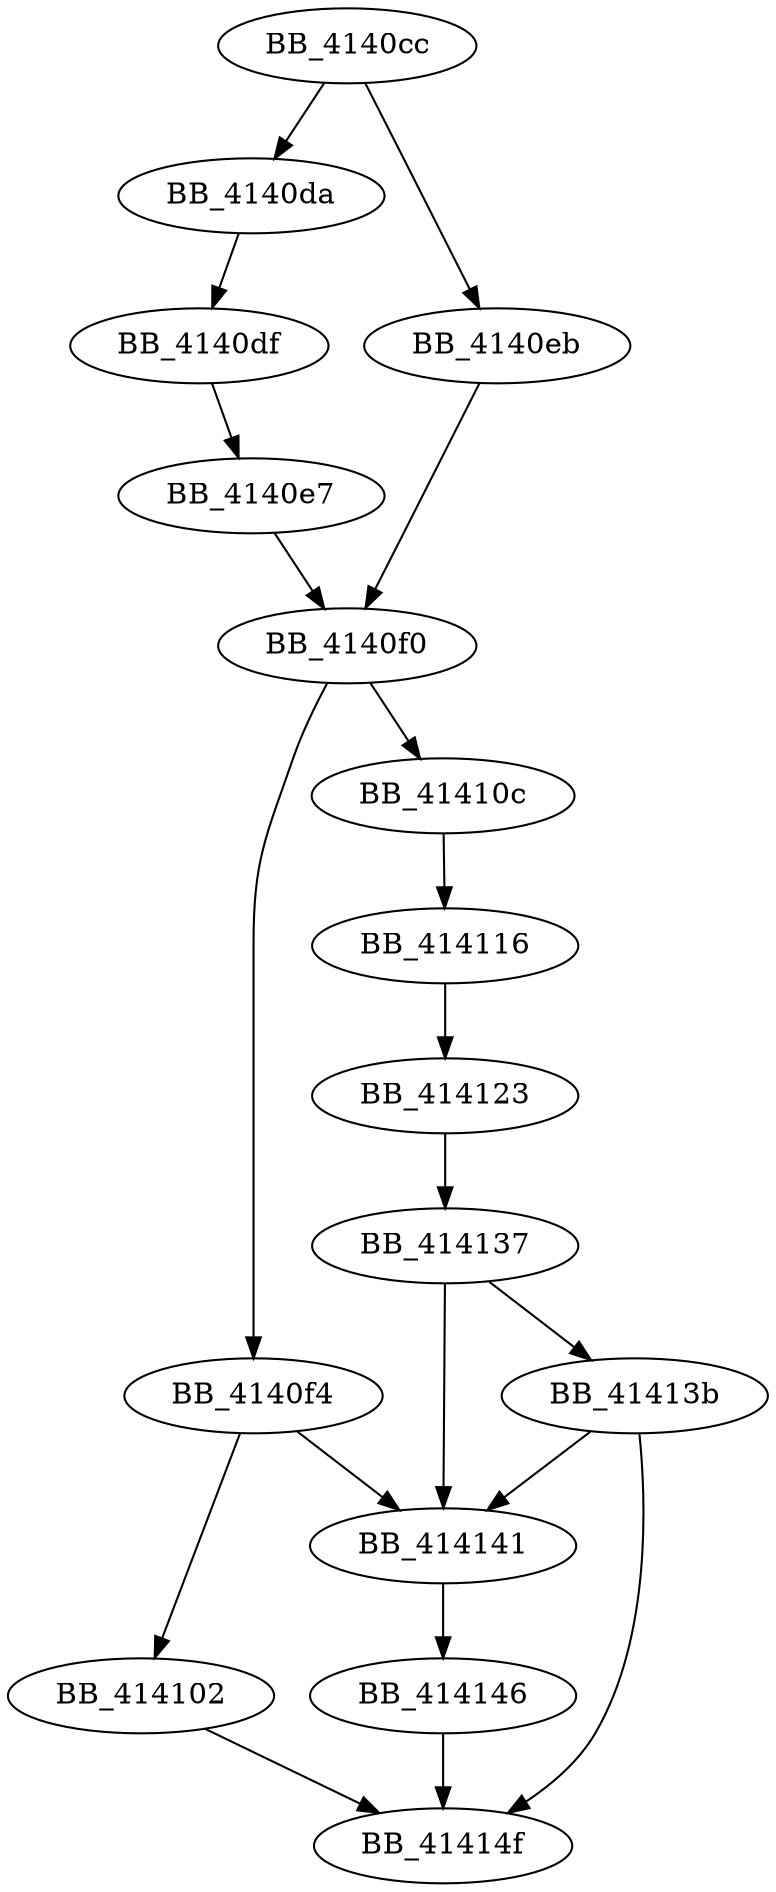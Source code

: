 DiGraph __Wcrtomb{
BB_4140cc->BB_4140da
BB_4140cc->BB_4140eb
BB_4140da->BB_4140df
BB_4140df->BB_4140e7
BB_4140e7->BB_4140f0
BB_4140eb->BB_4140f0
BB_4140f0->BB_4140f4
BB_4140f0->BB_41410c
BB_4140f4->BB_414102
BB_4140f4->BB_414141
BB_414102->BB_41414f
BB_41410c->BB_414116
BB_414116->BB_414123
BB_414123->BB_414137
BB_414137->BB_41413b
BB_414137->BB_414141
BB_41413b->BB_414141
BB_41413b->BB_41414f
BB_414141->BB_414146
BB_414146->BB_41414f
}
